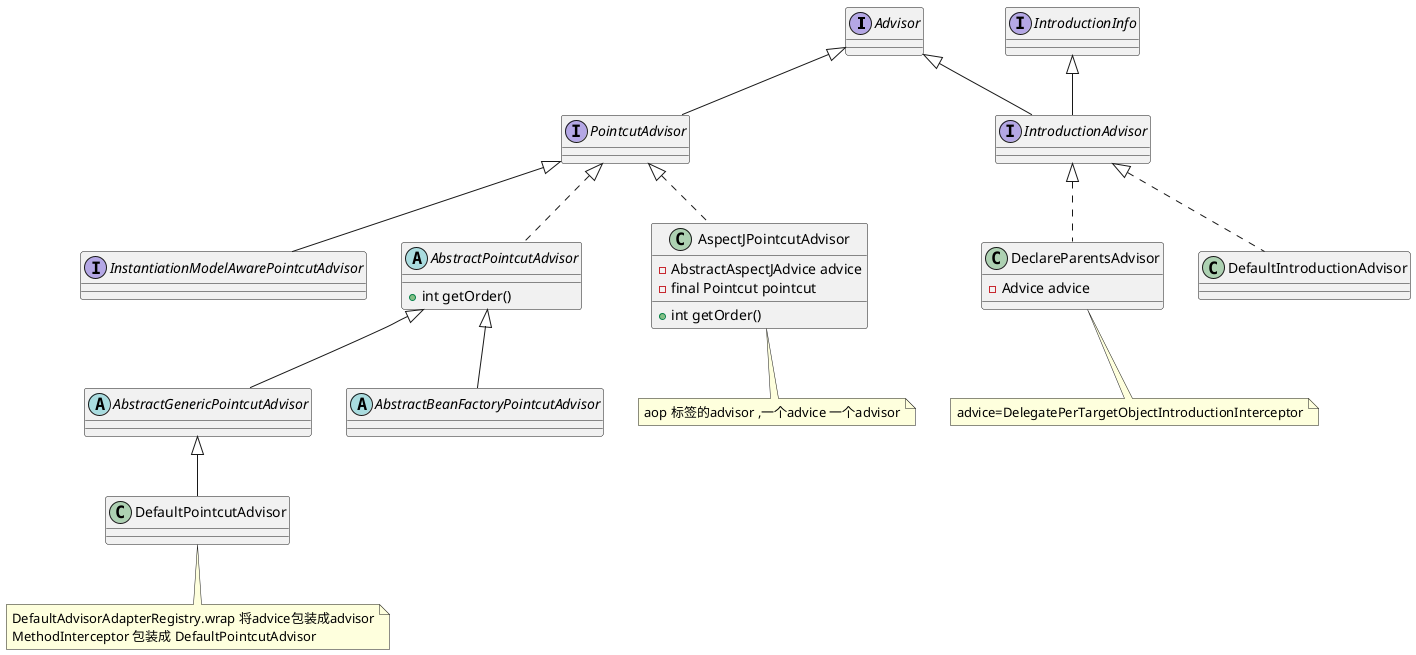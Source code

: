 @startuml
'https://plantuml.com/class-diagram


interface Advisor
    interface PointcutAdvisor extends Advisor
    interface InstantiationModelAwarePointcutAdvisor extends PointcutAdvisor
    interface IntroductionAdvisor extends Advisor, IntroductionInfo

    abstract class AbstractPointcutAdvisor implements PointcutAdvisor{
        + int getOrder()
    }
    abstract class AbstractGenericPointcutAdvisor extends AbstractPointcutAdvisor
    abstract class AbstractBeanFactoryPointcutAdvisor extends AbstractPointcutAdvisor

    class AspectJPointcutAdvisor implements PointcutAdvisor {
        - AbstractAspectJAdvice advice
        - final Pointcut pointcut
        + int getOrder()
    }
    note bottom of AspectJPointcutAdvisor
    aop 标签的advisor ,一个advice 一个advisor
    end note
    class DeclareParentsAdvisor implements IntroductionAdvisor{
        - Advice advice
    }
    note bottom of DeclareParentsAdvisor
    advice=DelegatePerTargetObjectIntroductionInterceptor
    end note
    class DefaultIntroductionAdvisor implements IntroductionAdvisor

    class DefaultPointcutAdvisor extends AbstractGenericPointcutAdvisor
    note bottom of DefaultPointcutAdvisor
    DefaultAdvisorAdapterRegistry.wrap 将advice包装成advisor
    MethodInterceptor 包装成 DefaultPointcutAdvisor
    end note

@enduml